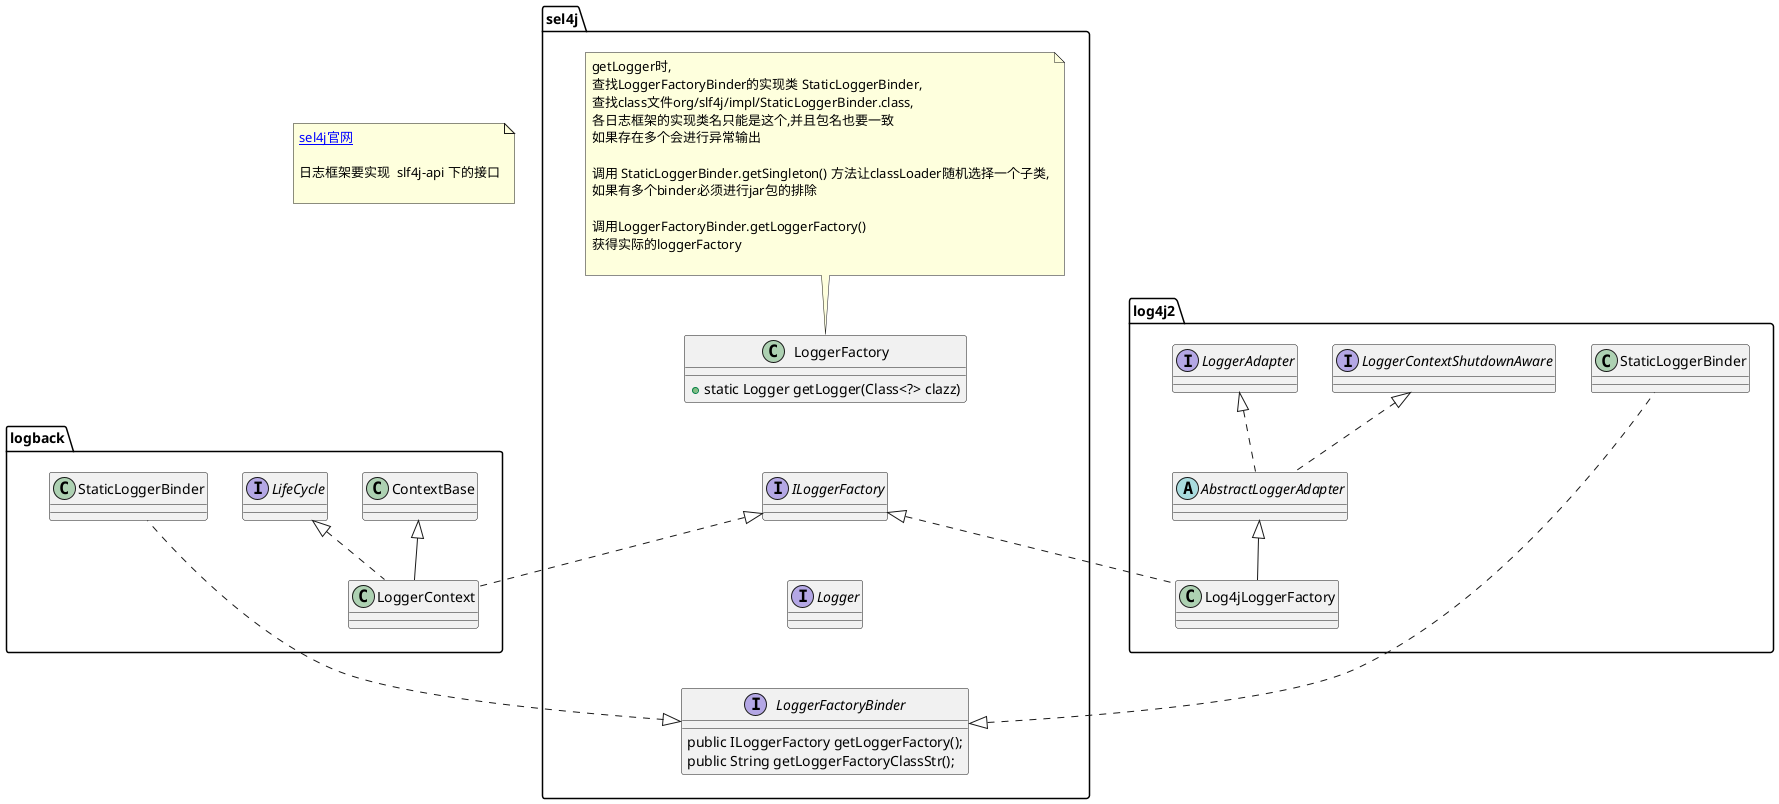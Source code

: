 @startuml
'https://plantuml.com/class-diagram

note as n1
[[https://www.slf4j.org/manual.html sel4j官网]]

日志框架要实现  slf4j-api 下的接口

end note
namespace sel4j {


    class LoggerFactory {
        + static Logger getLogger(Class<?> clazz)
    }
    note top of LoggerFactory
    getLogger时,
    查找LoggerFactoryBinder的实现类 StaticLoggerBinder,
    查找class文件org/slf4j/impl/StaticLoggerBinder.class,
    各日志框架的实现类名只能是这个,并且包名也要一致
    如果存在多个会进行异常输出

    调用 StaticLoggerBinder.getSingleton() 方法让classLoader随机选择一个子类,
    如果有多个binder必须进行jar包的排除

    调用LoggerFactoryBinder.getLoggerFactory()
    获得实际的loggerFactory

    end note

    interface Logger

    interface ILoggerFactory {
    }
    interface LoggerFactoryBinder {
        public ILoggerFactory getLoggerFactory();
        public String getLoggerFactoryClassStr();
    }

    LoggerFactory -d[hidden]- ILoggerFactory
    ILoggerFactory -d[hidden]- Logger
    Logger -d[hidden]- LoggerFactoryBinder

}
log4j2 -[hidden]- sel4j
sel4j -u[hidden]- logback

namespace log4j2 {
    interface LoggerContextShutdownAware
    interface LoggerAdapter
    abstract class AbstractLoggerAdapter implements LoggerAdapter, LoggerContextShutdownAware
    class StaticLoggerBinder implements sel4j.LoggerFactoryBinder
    class Log4jLoggerFactory extends AbstractLoggerAdapter implements sel4j.ILoggerFactory
}

namespace logback {
    class LoggerContext extends ContextBase implements sel4j.ILoggerFactory, LifeCycle
    class StaticLoggerBinder implements sel4j.LoggerFactoryBinder
}


@enduml